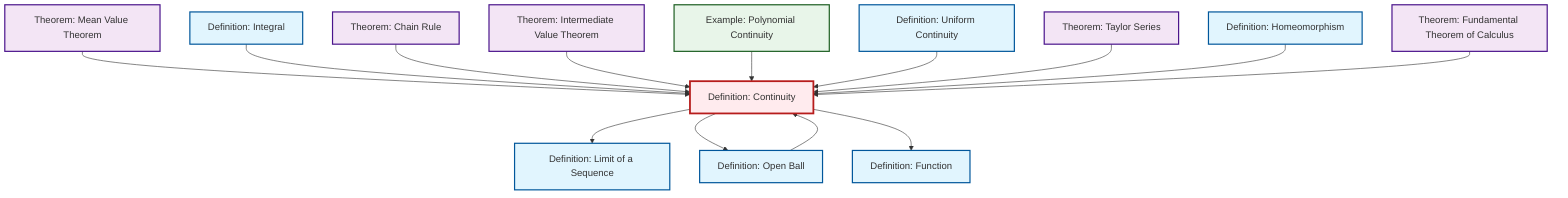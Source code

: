 graph TD
    classDef definition fill:#e1f5fe,stroke:#01579b,stroke-width:2px
    classDef theorem fill:#f3e5f5,stroke:#4a148c,stroke-width:2px
    classDef axiom fill:#fff3e0,stroke:#e65100,stroke-width:2px
    classDef example fill:#e8f5e9,stroke:#1b5e20,stroke-width:2px
    classDef current fill:#ffebee,stroke:#b71c1c,stroke-width:3px
    thm-taylor-series["Theorem: Taylor Series"]:::theorem
    def-uniform-continuity["Definition: Uniform Continuity"]:::definition
    def-integral["Definition: Integral"]:::definition
    thm-mean-value["Theorem: Mean Value Theorem"]:::theorem
    def-limit["Definition: Limit of a Sequence"]:::definition
    thm-fundamental-calculus["Theorem: Fundamental Theorem of Calculus"]:::theorem
    def-continuity["Definition: Continuity"]:::definition
    def-open-ball["Definition: Open Ball"]:::definition
    ex-polynomial-continuity["Example: Polynomial Continuity"]:::example
    def-function["Definition: Function"]:::definition
    def-homeomorphism["Definition: Homeomorphism"]:::definition
    thm-intermediate-value["Theorem: Intermediate Value Theorem"]:::theorem
    thm-chain-rule["Theorem: Chain Rule"]:::theorem
    def-open-ball --> def-continuity
    thm-mean-value --> def-continuity
    def-integral --> def-continuity
    thm-chain-rule --> def-continuity
    def-continuity --> def-limit
    thm-intermediate-value --> def-continuity
    ex-polynomial-continuity --> def-continuity
    def-continuity --> def-open-ball
    def-uniform-continuity --> def-continuity
    thm-taylor-series --> def-continuity
    def-continuity --> def-function
    def-homeomorphism --> def-continuity
    thm-fundamental-calculus --> def-continuity
    class def-continuity current